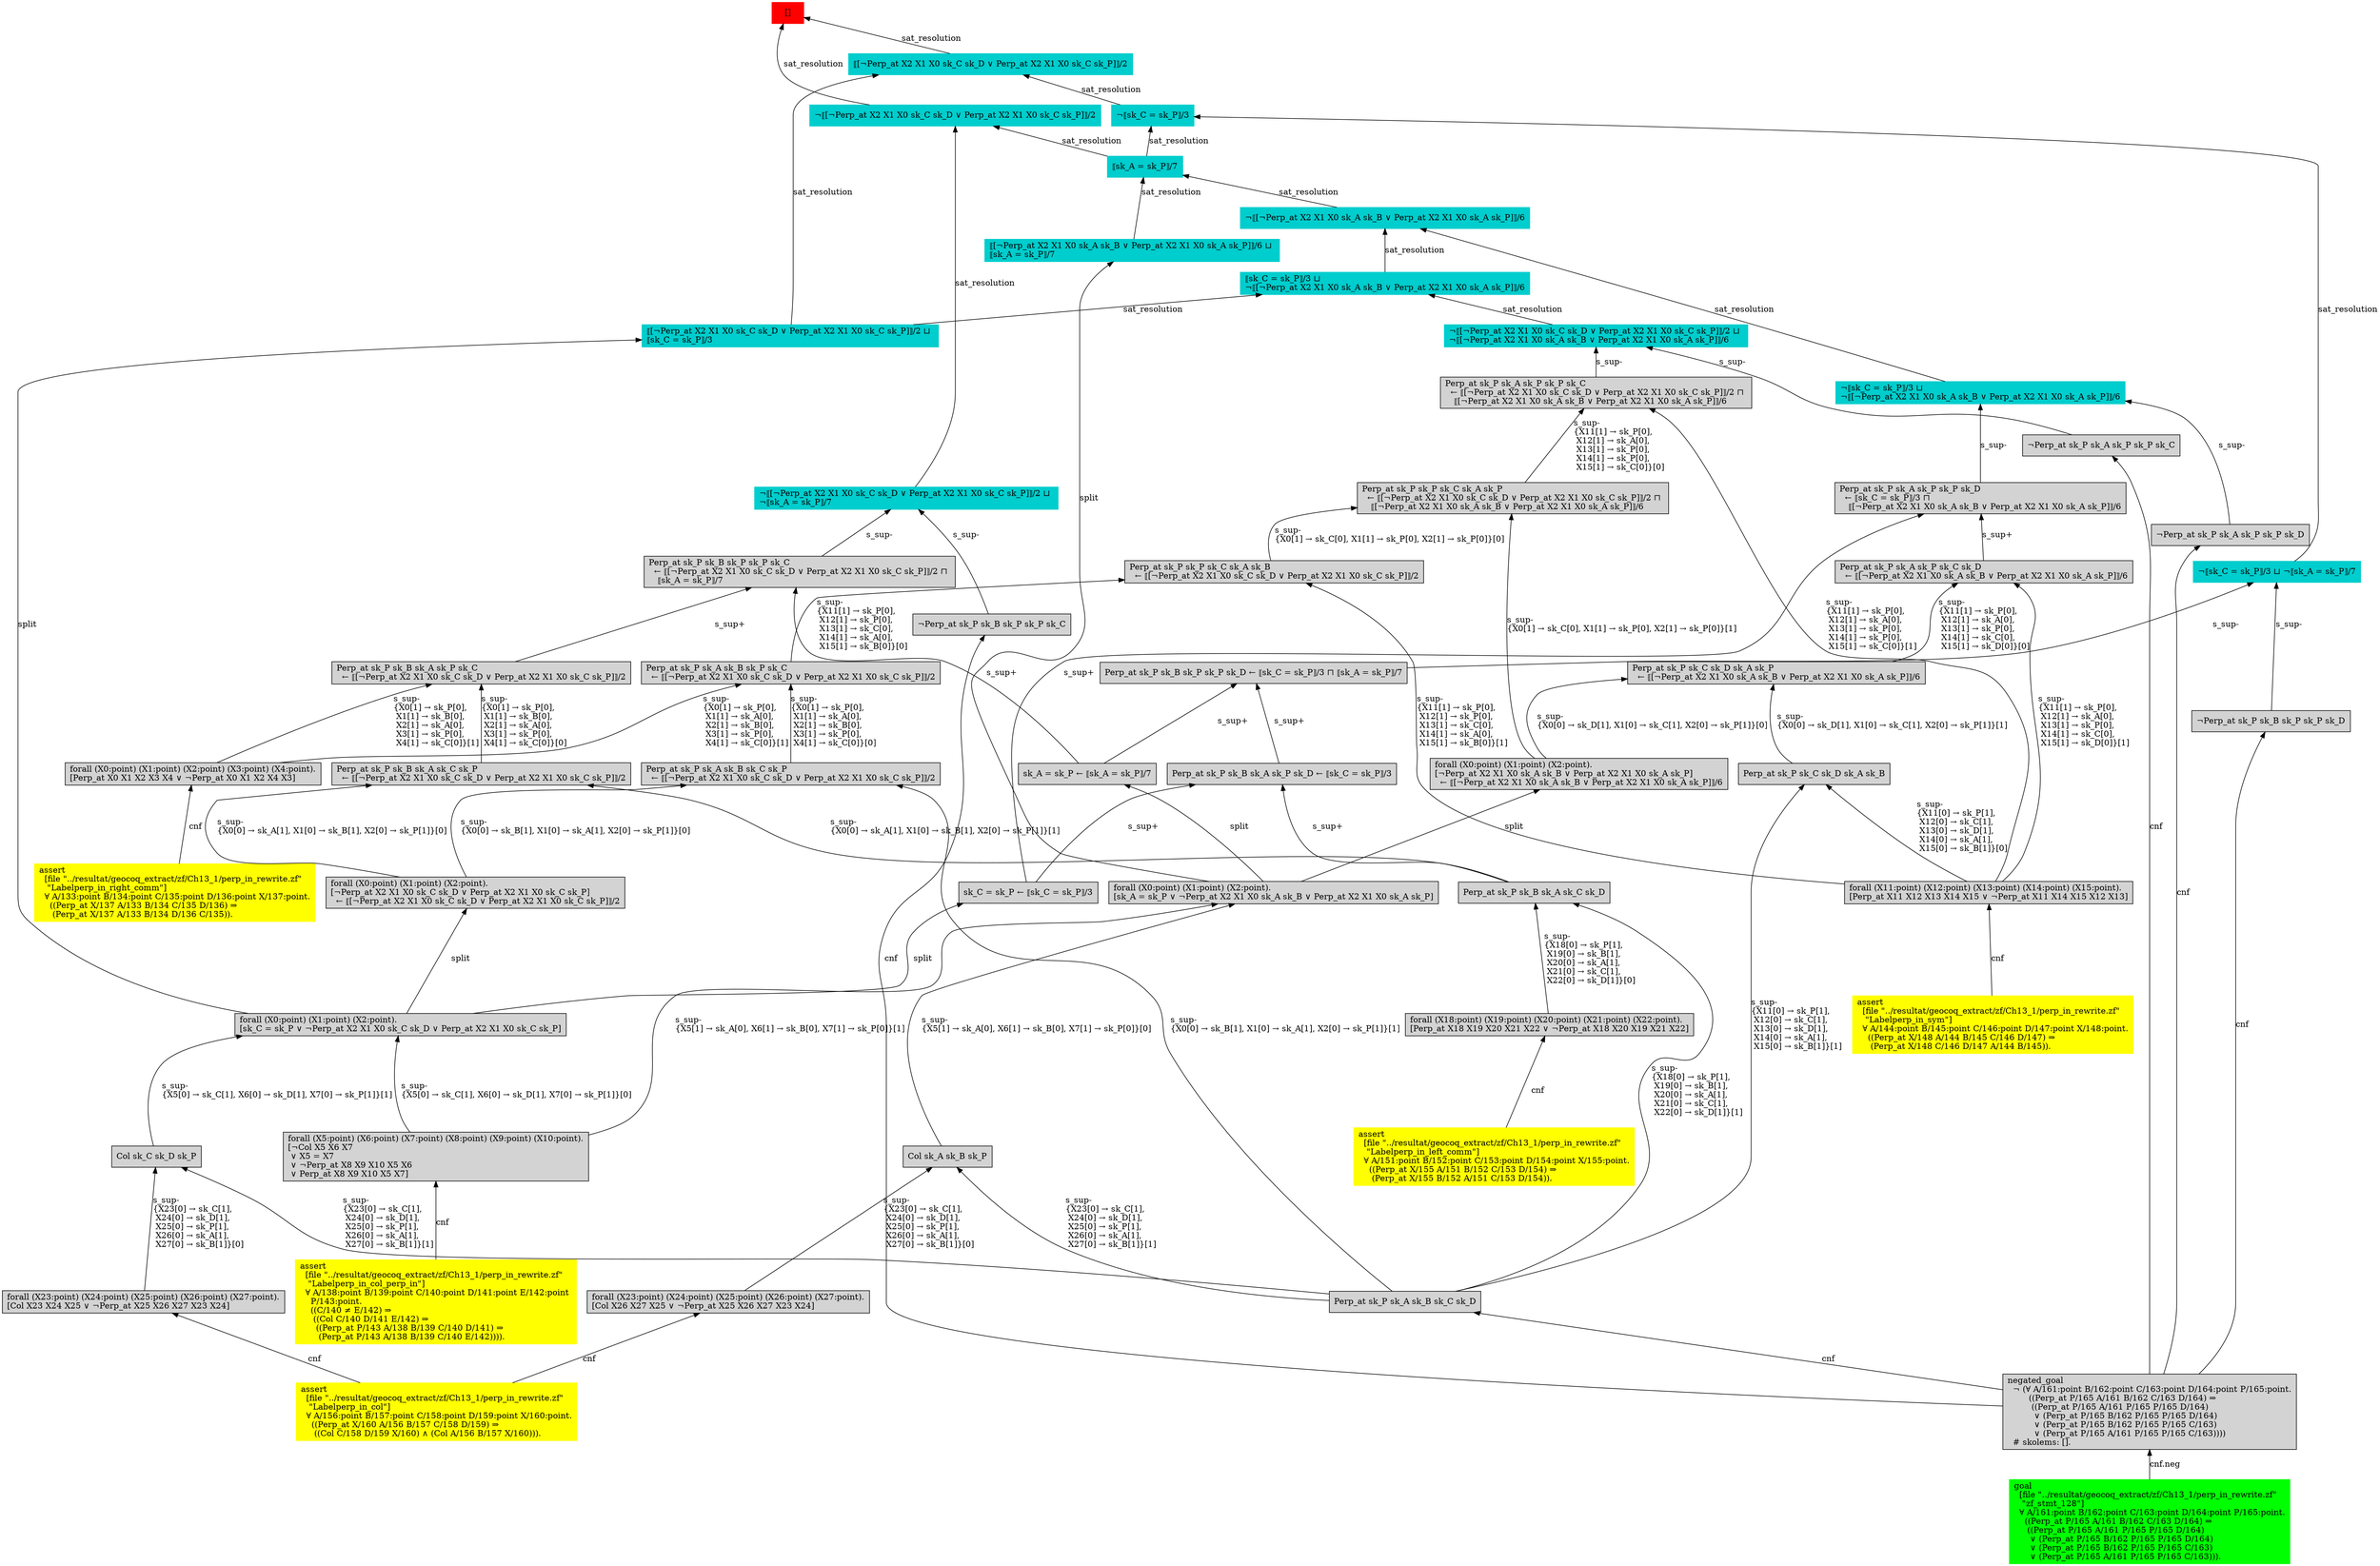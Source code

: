 digraph "unsat_graph" {
  vertex_0 [color=red, label="[]", shape=box, style=filled];
  vertex_0 -> vertex_1 [label="sat_resolution", dir="back"];
  vertex_1 [color=cyan3, shape=box, label="¬⟦[¬Perp_at X2 X1 X0 sk_C sk_D ∨ Perp_at X2 X1 X0 sk_C sk_P]⟧/2\l", style=filled];
  vertex_1 -> vertex_2 [label="sat_resolution", dir="back"];
  vertex_2 [color=cyan3, shape=box, label="⟦sk_A = sk_P⟧/7\l", style=filled];
  vertex_2 -> vertex_3 [label="sat_resolution", dir="back"];
  vertex_3 [color=cyan3, shape=box, label="¬⟦[¬Perp_at X2 X1 X0 sk_A sk_B ∨ Perp_at X2 X1 X0 sk_A sk_P]⟧/6\l", style=filled];
  vertex_3 -> vertex_4 [label="sat_resolution", dir="back"];
  vertex_4 [color=cyan3, shape=box, label="¬⟦sk_C = sk_P⟧/3 ⊔ \l¬⟦[¬Perp_at X2 X1 X0 sk_A sk_B ∨ Perp_at X2 X1 X0 sk_A sk_P]⟧/6\l", style=filled];
  vertex_4 -> vertex_5 [label="s_sup-\l", dir="back"];
  vertex_5 [shape=box, label="¬Perp_at sk_P sk_A sk_P sk_P sk_D\l", style=filled];
  vertex_5 -> vertex_6 [label="cnf", dir="back"];
  vertex_6 [shape=box, label="negated_goal\l  ¬ (∀ A/161:point B/162:point C/163:point D/164:point P/165:point.\l        ((Perp_at P/165 A/161 B/162 C/163 D/164) ⇒\l         ((Perp_at P/165 A/161 P/165 P/165 D/164)\l          ∨ (Perp_at P/165 B/162 P/165 P/165 D/164)\l          ∨ (Perp_at P/165 B/162 P/165 P/165 C/163)\l          ∨ (Perp_at P/165 A/161 P/165 P/165 C/163))))\l  # skolems: [].\l", style=filled];
  vertex_6 -> vertex_7 [label="cnf.neg", dir="back"];
  vertex_7 [color=green, shape=box, label="goal\l  [file \"../resultat/geocoq_extract/zf/Ch13_1/perp_in_rewrite.zf\" \l   \"zf_stmt_128\"]\l  ∀ A/161:point B/162:point C/163:point D/164:point P/165:point.\l    ((Perp_at P/165 A/161 B/162 C/163 D/164) ⇒\l     ((Perp_at P/165 A/161 P/165 P/165 D/164)\l      ∨ (Perp_at P/165 B/162 P/165 P/165 D/164)\l      ∨ (Perp_at P/165 B/162 P/165 P/165 C/163)\l      ∨ (Perp_at P/165 A/161 P/165 P/165 C/163))).\l", style=filled];
  vertex_4 -> vertex_8 [label="s_sup-\l", dir="back"];
  vertex_8 [shape=box, label="Perp_at sk_P sk_A sk_P sk_P sk_D\l  ← ⟦sk_C = sk_P⟧/3 ⊓ \l    ⟦[¬Perp_at X2 X1 X0 sk_A sk_B ∨ Perp_at X2 X1 X0 sk_A sk_P]⟧/6\l", style=filled];
  vertex_8 -> vertex_9 [label="s_sup+\l", dir="back"];
  vertex_9 [shape=box, label="Perp_at sk_P sk_A sk_P sk_C sk_D\l  ← ⟦[¬Perp_at X2 X1 X0 sk_A sk_B ∨ Perp_at X2 X1 X0 sk_A sk_P]⟧/6\l", style=filled];
  vertex_9 -> vertex_10 [label="s_sup-\l\{X11[1] → sk_P[0], \l X12[1] → sk_A[0], \l X13[1] → sk_P[0], \l X14[1] → sk_C[0], \l X15[1] → sk_D[0]\}[1]\l", dir="back"];
  vertex_10 [shape=box, label="forall (X11:point) (X12:point) (X13:point) (X14:point) (X15:point).\l[Perp_at X11 X12 X13 X14 X15 ∨ ¬Perp_at X11 X14 X15 X12 X13]\l", style=filled];
  vertex_10 -> vertex_11 [label="cnf", dir="back"];
  vertex_11 [color=yellow, shape=box, label="assert\l  [file \"../resultat/geocoq_extract/zf/Ch13_1/perp_in_rewrite.zf\" \l   \"Labelperp_in_sym\"]\l  ∀ A/144:point B/145:point C/146:point D/147:point X/148:point.\l    ((Perp_at X/148 A/144 B/145 C/146 D/147) ⇒\l     (Perp_at X/148 C/146 D/147 A/144 B/145)).\l", style=filled];
  vertex_9 -> vertex_12 [label="s_sup-\l\{X11[1] → sk_P[0], \l X12[1] → sk_A[0], \l X13[1] → sk_P[0], \l X14[1] → sk_C[0], \l X15[1] → sk_D[0]\}[0]\l", dir="back"];
  vertex_12 [shape=box, label="Perp_at sk_P sk_C sk_D sk_A sk_P\l  ← ⟦[¬Perp_at X2 X1 X0 sk_A sk_B ∨ Perp_at X2 X1 X0 sk_A sk_P]⟧/6\l", style=filled];
  vertex_12 -> vertex_13 [label="s_sup-\l\{X0[0] → sk_D[1], X1[0] → sk_C[1], X2[0] → sk_P[1]\}[0]\l", dir="back"];
  vertex_13 [shape=box, label="forall (X0:point) (X1:point) (X2:point).\l[¬Perp_at X2 X1 X0 sk_A sk_B ∨ Perp_at X2 X1 X0 sk_A sk_P]\l  ← ⟦[¬Perp_at X2 X1 X0 sk_A sk_B ∨ Perp_at X2 X1 X0 sk_A sk_P]⟧/6\l", style=filled];
  vertex_13 -> vertex_14 [label="split", dir="back"];
  vertex_14 [shape=box, label="forall (X0:point) (X1:point) (X2:point).\l[sk_A = sk_P ∨ ¬Perp_at X2 X1 X0 sk_A sk_B ∨ Perp_at X2 X1 X0 sk_A sk_P]\l", style=filled];
  vertex_14 -> vertex_15 [label="s_sup-\l\{X5[1] → sk_A[0], X6[1] → sk_B[0], X7[1] → sk_P[0]\}[1]\l", dir="back"];
  vertex_15 [shape=box, label="forall (X5:point) (X6:point) (X7:point) (X8:point) (X9:point) (X10:point).\l[¬Col X5 X6 X7\l ∨ X5 = X7\l ∨ ¬Perp_at X8 X9 X10 X5 X6\l ∨ Perp_at X8 X9 X10 X5 X7]\l", style=filled];
  vertex_15 -> vertex_16 [label="cnf", dir="back"];
  vertex_16 [color=yellow, shape=box, label="assert\l  [file \"../resultat/geocoq_extract/zf/Ch13_1/perp_in_rewrite.zf\" \l   \"Labelperp_in_col_perp_in\"]\l  ∀ A/138:point B/139:point C/140:point D/141:point E/142:point \l    P/143:point.\l    ((C/140 ≠ E/142) ⇒\l     ((Col C/140 D/141 E/142) ⇒\l      ((Perp_at P/143 A/138 B/139 C/140 D/141) ⇒\l       (Perp_at P/143 A/138 B/139 C/140 E/142)))).\l", style=filled];
  vertex_14 -> vertex_17 [label="s_sup-\l\{X5[1] → sk_A[0], X6[1] → sk_B[0], X7[1] → sk_P[0]\}[0]\l", dir="back"];
  vertex_17 [shape=box, label="Col sk_A sk_B sk_P\l", style=filled];
  vertex_17 -> vertex_18 [label="s_sup-\l\{X23[0] → sk_C[1], \l X24[0] → sk_D[1], \l X25[0] → sk_P[1], \l X26[0] → sk_A[1], \l X27[0] → sk_B[1]\}[0]\l", dir="back"];
  vertex_18 [shape=box, label="forall (X23:point) (X24:point) (X25:point) (X26:point) (X27:point).\l[Col X26 X27 X25 ∨ ¬Perp_at X25 X26 X27 X23 X24]\l", style=filled];
  vertex_18 -> vertex_19 [label="cnf", dir="back"];
  vertex_19 [color=yellow, shape=box, label="assert\l  [file \"../resultat/geocoq_extract/zf/Ch13_1/perp_in_rewrite.zf\" \l   \"Labelperp_in_col\"]\l  ∀ A/156:point B/157:point C/158:point D/159:point X/160:point.\l    ((Perp_at X/160 A/156 B/157 C/158 D/159) ⇒\l     ((Col C/158 D/159 X/160) ∧ (Col A/156 B/157 X/160))).\l", style=filled];
  vertex_17 -> vertex_20 [label="s_sup-\l\{X23[0] → sk_C[1], \l X24[0] → sk_D[1], \l X25[0] → sk_P[1], \l X26[0] → sk_A[1], \l X27[0] → sk_B[1]\}[1]\l", dir="back"];
  vertex_20 [shape=box, label="Perp_at sk_P sk_A sk_B sk_C sk_D\l", style=filled];
  vertex_20 -> vertex_6 [label="cnf", dir="back"];
  vertex_12 -> vertex_21 [label="s_sup-\l\{X0[0] → sk_D[1], X1[0] → sk_C[1], X2[0] → sk_P[1]\}[1]\l", dir="back"];
  vertex_21 [shape=box, label="Perp_at sk_P sk_C sk_D sk_A sk_B\l", style=filled];
  vertex_21 -> vertex_10 [label="s_sup-\l\{X11[0] → sk_P[1], \l X12[0] → sk_C[1], \l X13[0] → sk_D[1], \l X14[0] → sk_A[1], \l X15[0] → sk_B[1]\}[0]\l", dir="back"];
  vertex_21 -> vertex_20 [label="s_sup-\l\{X11[0] → sk_P[1], \l X12[0] → sk_C[1], \l X13[0] → sk_D[1], \l X14[0] → sk_A[1], \l X15[0] → sk_B[1]\}[1]\l", dir="back"];
  vertex_8 -> vertex_22 [label="s_sup+\l", dir="back"];
  vertex_22 [shape=box, label="sk_C = sk_P ← ⟦sk_C = sk_P⟧/3\l", style=filled];
  vertex_22 -> vertex_23 [label="split", dir="back"];
  vertex_23 [shape=box, label="forall (X0:point) (X1:point) (X2:point).\l[sk_C = sk_P ∨ ¬Perp_at X2 X1 X0 sk_C sk_D ∨ Perp_at X2 X1 X0 sk_C sk_P]\l", style=filled];
  vertex_23 -> vertex_15 [label="s_sup-\l\{X5[0] → sk_C[1], X6[0] → sk_D[1], X7[0] → sk_P[1]\}[0]\l", dir="back"];
  vertex_23 -> vertex_24 [label="s_sup-\l\{X5[0] → sk_C[1], X6[0] → sk_D[1], X7[0] → sk_P[1]\}[1]\l", dir="back"];
  vertex_24 [shape=box, label="Col sk_C sk_D sk_P\l", style=filled];
  vertex_24 -> vertex_25 [label="s_sup-\l\{X23[0] → sk_C[1], \l X24[0] → sk_D[1], \l X25[0] → sk_P[1], \l X26[0] → sk_A[1], \l X27[0] → sk_B[1]\}[0]\l", dir="back"];
  vertex_25 [shape=box, label="forall (X23:point) (X24:point) (X25:point) (X26:point) (X27:point).\l[Col X23 X24 X25 ∨ ¬Perp_at X25 X26 X27 X23 X24]\l", style=filled];
  vertex_25 -> vertex_19 [label="cnf", dir="back"];
  vertex_24 -> vertex_20 [label="s_sup-\l\{X23[0] → sk_C[1], \l X24[0] → sk_D[1], \l X25[0] → sk_P[1], \l X26[0] → sk_A[1], \l X27[0] → sk_B[1]\}[1]\l", dir="back"];
  vertex_3 -> vertex_26 [label="sat_resolution", dir="back"];
  vertex_26 [color=cyan3, shape=box, label="⟦sk_C = sk_P⟧/3 ⊔ \l¬⟦[¬Perp_at X2 X1 X0 sk_A sk_B ∨ Perp_at X2 X1 X0 sk_A sk_P]⟧/6\l", style=filled];
  vertex_26 -> vertex_27 [label="sat_resolution", dir="back"];
  vertex_27 [color=cyan3, shape=box, label="¬⟦[¬Perp_at X2 X1 X0 sk_C sk_D ∨ Perp_at X2 X1 X0 sk_C sk_P]⟧/2 ⊔ \l¬⟦[¬Perp_at X2 X1 X0 sk_A sk_B ∨ Perp_at X2 X1 X0 sk_A sk_P]⟧/6\l", style=filled];
  vertex_27 -> vertex_28 [label="s_sup-\l", dir="back"];
  vertex_28 [shape=box, label="¬Perp_at sk_P sk_A sk_P sk_P sk_C\l", style=filled];
  vertex_28 -> vertex_6 [label="cnf", dir="back"];
  vertex_27 -> vertex_29 [label="s_sup-\l", dir="back"];
  vertex_29 [shape=box, label="Perp_at sk_P sk_A sk_P sk_P sk_C\l  ← ⟦[¬Perp_at X2 X1 X0 sk_C sk_D ∨ Perp_at X2 X1 X0 sk_C sk_P]⟧/2 ⊓ \l    ⟦[¬Perp_at X2 X1 X0 sk_A sk_B ∨ Perp_at X2 X1 X0 sk_A sk_P]⟧/6\l", style=filled];
  vertex_29 -> vertex_10 [label="s_sup-\l\{X11[1] → sk_P[0], \l X12[1] → sk_A[0], \l X13[1] → sk_P[0], \l X14[1] → sk_P[0], \l X15[1] → sk_C[0]\}[1]\l", dir="back"];
  vertex_29 -> vertex_30 [label="s_sup-\l\{X11[1] → sk_P[0], \l X12[1] → sk_A[0], \l X13[1] → sk_P[0], \l X14[1] → sk_P[0], \l X15[1] → sk_C[0]\}[0]\l", dir="back"];
  vertex_30 [shape=box, label="Perp_at sk_P sk_P sk_C sk_A sk_P\l  ← ⟦[¬Perp_at X2 X1 X0 sk_C sk_D ∨ Perp_at X2 X1 X0 sk_C sk_P]⟧/2 ⊓ \l    ⟦[¬Perp_at X2 X1 X0 sk_A sk_B ∨ Perp_at X2 X1 X0 sk_A sk_P]⟧/6\l", style=filled];
  vertex_30 -> vertex_13 [label="s_sup-\l\{X0[1] → sk_C[0], X1[1] → sk_P[0], X2[1] → sk_P[0]\}[1]\l", dir="back"];
  vertex_30 -> vertex_31 [label="s_sup-\l\{X0[1] → sk_C[0], X1[1] → sk_P[0], X2[1] → sk_P[0]\}[0]\l", dir="back"];
  vertex_31 [shape=box, label="Perp_at sk_P sk_P sk_C sk_A sk_B\l  ← ⟦[¬Perp_at X2 X1 X0 sk_C sk_D ∨ Perp_at X2 X1 X0 sk_C sk_P]⟧/2\l", style=filled];
  vertex_31 -> vertex_10 [label="s_sup-\l\{X11[1] → sk_P[0], \l X12[1] → sk_P[0], \l X13[1] → sk_C[0], \l X14[1] → sk_A[0], \l X15[1] → sk_B[0]\}[1]\l", dir="back"];
  vertex_31 -> vertex_32 [label="s_sup-\l\{X11[1] → sk_P[0], \l X12[1] → sk_P[0], \l X13[1] → sk_C[0], \l X14[1] → sk_A[0], \l X15[1] → sk_B[0]\}[0]\l", dir="back"];
  vertex_32 [shape=box, label="Perp_at sk_P sk_A sk_B sk_P sk_C\l  ← ⟦[¬Perp_at X2 X1 X0 sk_C sk_D ∨ Perp_at X2 X1 X0 sk_C sk_P]⟧/2\l", style=filled];
  vertex_32 -> vertex_33 [label="s_sup-\l\{X0[1] → sk_P[0], \l X1[1] → sk_A[0], \l X2[1] → sk_B[0], \l X3[1] → sk_P[0], \l X4[1] → sk_C[0]\}[1]\l", dir="back"];
  vertex_33 [shape=box, label="forall (X0:point) (X1:point) (X2:point) (X3:point) (X4:point).\l[Perp_at X0 X1 X2 X3 X4 ∨ ¬Perp_at X0 X1 X2 X4 X3]\l", style=filled];
  vertex_33 -> vertex_34 [label="cnf", dir="back"];
  vertex_34 [color=yellow, shape=box, label="assert\l  [file \"../resultat/geocoq_extract/zf/Ch13_1/perp_in_rewrite.zf\" \l   \"Labelperp_in_right_comm\"]\l  ∀ A/133:point B/134:point C/135:point D/136:point X/137:point.\l    ((Perp_at X/137 A/133 B/134 C/135 D/136) ⇒\l     (Perp_at X/137 A/133 B/134 D/136 C/135)).\l", style=filled];
  vertex_32 -> vertex_35 [label="s_sup-\l\{X0[1] → sk_P[0], \l X1[1] → sk_A[0], \l X2[1] → sk_B[0], \l X3[1] → sk_P[0], \l X4[1] → sk_C[0]\}[0]\l", dir="back"];
  vertex_35 [shape=box, label="Perp_at sk_P sk_A sk_B sk_C sk_P\l  ← ⟦[¬Perp_at X2 X1 X0 sk_C sk_D ∨ Perp_at X2 X1 X0 sk_C sk_P]⟧/2\l", style=filled];
  vertex_35 -> vertex_36 [label="s_sup-\l\{X0[0] → sk_B[1], X1[0] → sk_A[1], X2[0] → sk_P[1]\}[0]\l", dir="back"];
  vertex_36 [shape=box, label="forall (X0:point) (X1:point) (X2:point).\l[¬Perp_at X2 X1 X0 sk_C sk_D ∨ Perp_at X2 X1 X0 sk_C sk_P]\l  ← ⟦[¬Perp_at X2 X1 X0 sk_C sk_D ∨ Perp_at X2 X1 X0 sk_C sk_P]⟧/2\l", style=filled];
  vertex_36 -> vertex_23 [label="split", dir="back"];
  vertex_35 -> vertex_20 [label="s_sup-\l\{X0[0] → sk_B[1], X1[0] → sk_A[1], X2[0] → sk_P[1]\}[1]\l", dir="back"];
  vertex_26 -> vertex_37 [label="sat_resolution", dir="back"];
  vertex_37 [color=cyan3, shape=box, label="⟦[¬Perp_at X2 X1 X0 sk_C sk_D ∨ Perp_at X2 X1 X0 sk_C sk_P]⟧/2 ⊔ \l⟦sk_C = sk_P⟧/3\l", style=filled];
  vertex_37 -> vertex_23 [label="split", dir="back"];
  vertex_2 -> vertex_38 [label="sat_resolution", dir="back"];
  vertex_38 [color=cyan3, shape=box, label="⟦[¬Perp_at X2 X1 X0 sk_A sk_B ∨ Perp_at X2 X1 X0 sk_A sk_P]⟧/6 ⊔ \l⟦sk_A = sk_P⟧/7\l", style=filled];
  vertex_38 -> vertex_14 [label="split", dir="back"];
  vertex_1 -> vertex_39 [label="sat_resolution", dir="back"];
  vertex_39 [color=cyan3, shape=box, label="¬⟦[¬Perp_at X2 X1 X0 sk_C sk_D ∨ Perp_at X2 X1 X0 sk_C sk_P]⟧/2 ⊔ \l¬⟦sk_A = sk_P⟧/7\l", style=filled];
  vertex_39 -> vertex_40 [label="s_sup-\l", dir="back"];
  vertex_40 [shape=box, label="¬Perp_at sk_P sk_B sk_P sk_P sk_C\l", style=filled];
  vertex_40 -> vertex_6 [label="cnf", dir="back"];
  vertex_39 -> vertex_41 [label="s_sup-\l", dir="back"];
  vertex_41 [shape=box, label="Perp_at sk_P sk_B sk_P sk_P sk_C\l  ← ⟦[¬Perp_at X2 X1 X0 sk_C sk_D ∨ Perp_at X2 X1 X0 sk_C sk_P]⟧/2 ⊓ \l    ⟦sk_A = sk_P⟧/7\l", style=filled];
  vertex_41 -> vertex_42 [label="s_sup+\l", dir="back"];
  vertex_42 [shape=box, label="Perp_at sk_P sk_B sk_A sk_P sk_C\l  ← ⟦[¬Perp_at X2 X1 X0 sk_C sk_D ∨ Perp_at X2 X1 X0 sk_C sk_P]⟧/2\l", style=filled];
  vertex_42 -> vertex_33 [label="s_sup-\l\{X0[1] → sk_P[0], \l X1[1] → sk_B[0], \l X2[1] → sk_A[0], \l X3[1] → sk_P[0], \l X4[1] → sk_C[0]\}[1]\l", dir="back"];
  vertex_42 -> vertex_43 [label="s_sup-\l\{X0[1] → sk_P[0], \l X1[1] → sk_B[0], \l X2[1] → sk_A[0], \l X3[1] → sk_P[0], \l X4[1] → sk_C[0]\}[0]\l", dir="back"];
  vertex_43 [shape=box, label="Perp_at sk_P sk_B sk_A sk_C sk_P\l  ← ⟦[¬Perp_at X2 X1 X0 sk_C sk_D ∨ Perp_at X2 X1 X0 sk_C sk_P]⟧/2\l", style=filled];
  vertex_43 -> vertex_36 [label="s_sup-\l\{X0[0] → sk_A[1], X1[0] → sk_B[1], X2[0] → sk_P[1]\}[0]\l", dir="back"];
  vertex_43 -> vertex_44 [label="s_sup-\l\{X0[0] → sk_A[1], X1[0] → sk_B[1], X2[0] → sk_P[1]\}[1]\l", dir="back"];
  vertex_44 [shape=box, label="Perp_at sk_P sk_B sk_A sk_C sk_D\l", style=filled];
  vertex_44 -> vertex_45 [label="s_sup-\l\{X18[0] → sk_P[1], \l X19[0] → sk_B[1], \l X20[0] → sk_A[1], \l X21[0] → sk_C[1], \l X22[0] → sk_D[1]\}[0]\l", dir="back"];
  vertex_45 [shape=box, label="forall (X18:point) (X19:point) (X20:point) (X21:point) (X22:point).\l[Perp_at X18 X19 X20 X21 X22 ∨ ¬Perp_at X18 X20 X19 X21 X22]\l", style=filled];
  vertex_45 -> vertex_46 [label="cnf", dir="back"];
  vertex_46 [color=yellow, shape=box, label="assert\l  [file \"../resultat/geocoq_extract/zf/Ch13_1/perp_in_rewrite.zf\" \l   \"Labelperp_in_left_comm\"]\l  ∀ A/151:point B/152:point C/153:point D/154:point X/155:point.\l    ((Perp_at X/155 A/151 B/152 C/153 D/154) ⇒\l     (Perp_at X/155 B/152 A/151 C/153 D/154)).\l", style=filled];
  vertex_44 -> vertex_20 [label="s_sup-\l\{X18[0] → sk_P[1], \l X19[0] → sk_B[1], \l X20[0] → sk_A[1], \l X21[0] → sk_C[1], \l X22[0] → sk_D[1]\}[1]\l", dir="back"];
  vertex_41 -> vertex_47 [label="s_sup+\l", dir="back"];
  vertex_47 [shape=box, label="sk_A = sk_P ← ⟦sk_A = sk_P⟧/7\l", style=filled];
  vertex_47 -> vertex_14 [label="split", dir="back"];
  vertex_0 -> vertex_48 [label="sat_resolution", dir="back"];
  vertex_48 [color=cyan3, shape=box, label="⟦[¬Perp_at X2 X1 X0 sk_C sk_D ∨ Perp_at X2 X1 X0 sk_C sk_P]⟧/2\l", style=filled];
  vertex_48 -> vertex_49 [label="sat_resolution", dir="back"];
  vertex_49 [color=cyan3, shape=box, label="¬⟦sk_C = sk_P⟧/3\l", style=filled];
  vertex_49 -> vertex_2 [label="sat_resolution", dir="back"];
  vertex_49 -> vertex_50 [label="sat_resolution", dir="back"];
  vertex_50 [color=cyan3, shape=box, label="¬⟦sk_C = sk_P⟧/3 ⊔ ¬⟦sk_A = sk_P⟧/7\l", style=filled];
  vertex_50 -> vertex_51 [label="s_sup-\l", dir="back"];
  vertex_51 [shape=box, label="¬Perp_at sk_P sk_B sk_P sk_P sk_D\l", style=filled];
  vertex_51 -> vertex_6 [label="cnf", dir="back"];
  vertex_50 -> vertex_52 [label="s_sup-\l", dir="back"];
  vertex_52 [shape=box, label="Perp_at sk_P sk_B sk_P sk_P sk_D ← ⟦sk_C = sk_P⟧/3 ⊓ ⟦sk_A = sk_P⟧/7\l", style=filled];
  vertex_52 -> vertex_53 [label="s_sup+\l", dir="back"];
  vertex_53 [shape=box, label="Perp_at sk_P sk_B sk_A sk_P sk_D ← ⟦sk_C = sk_P⟧/3\l", style=filled];
  vertex_53 -> vertex_44 [label="s_sup+\l", dir="back"];
  vertex_53 -> vertex_22 [label="s_sup+\l", dir="back"];
  vertex_52 -> vertex_47 [label="s_sup+\l", dir="back"];
  vertex_48 -> vertex_37 [label="sat_resolution", dir="back"];
  }


